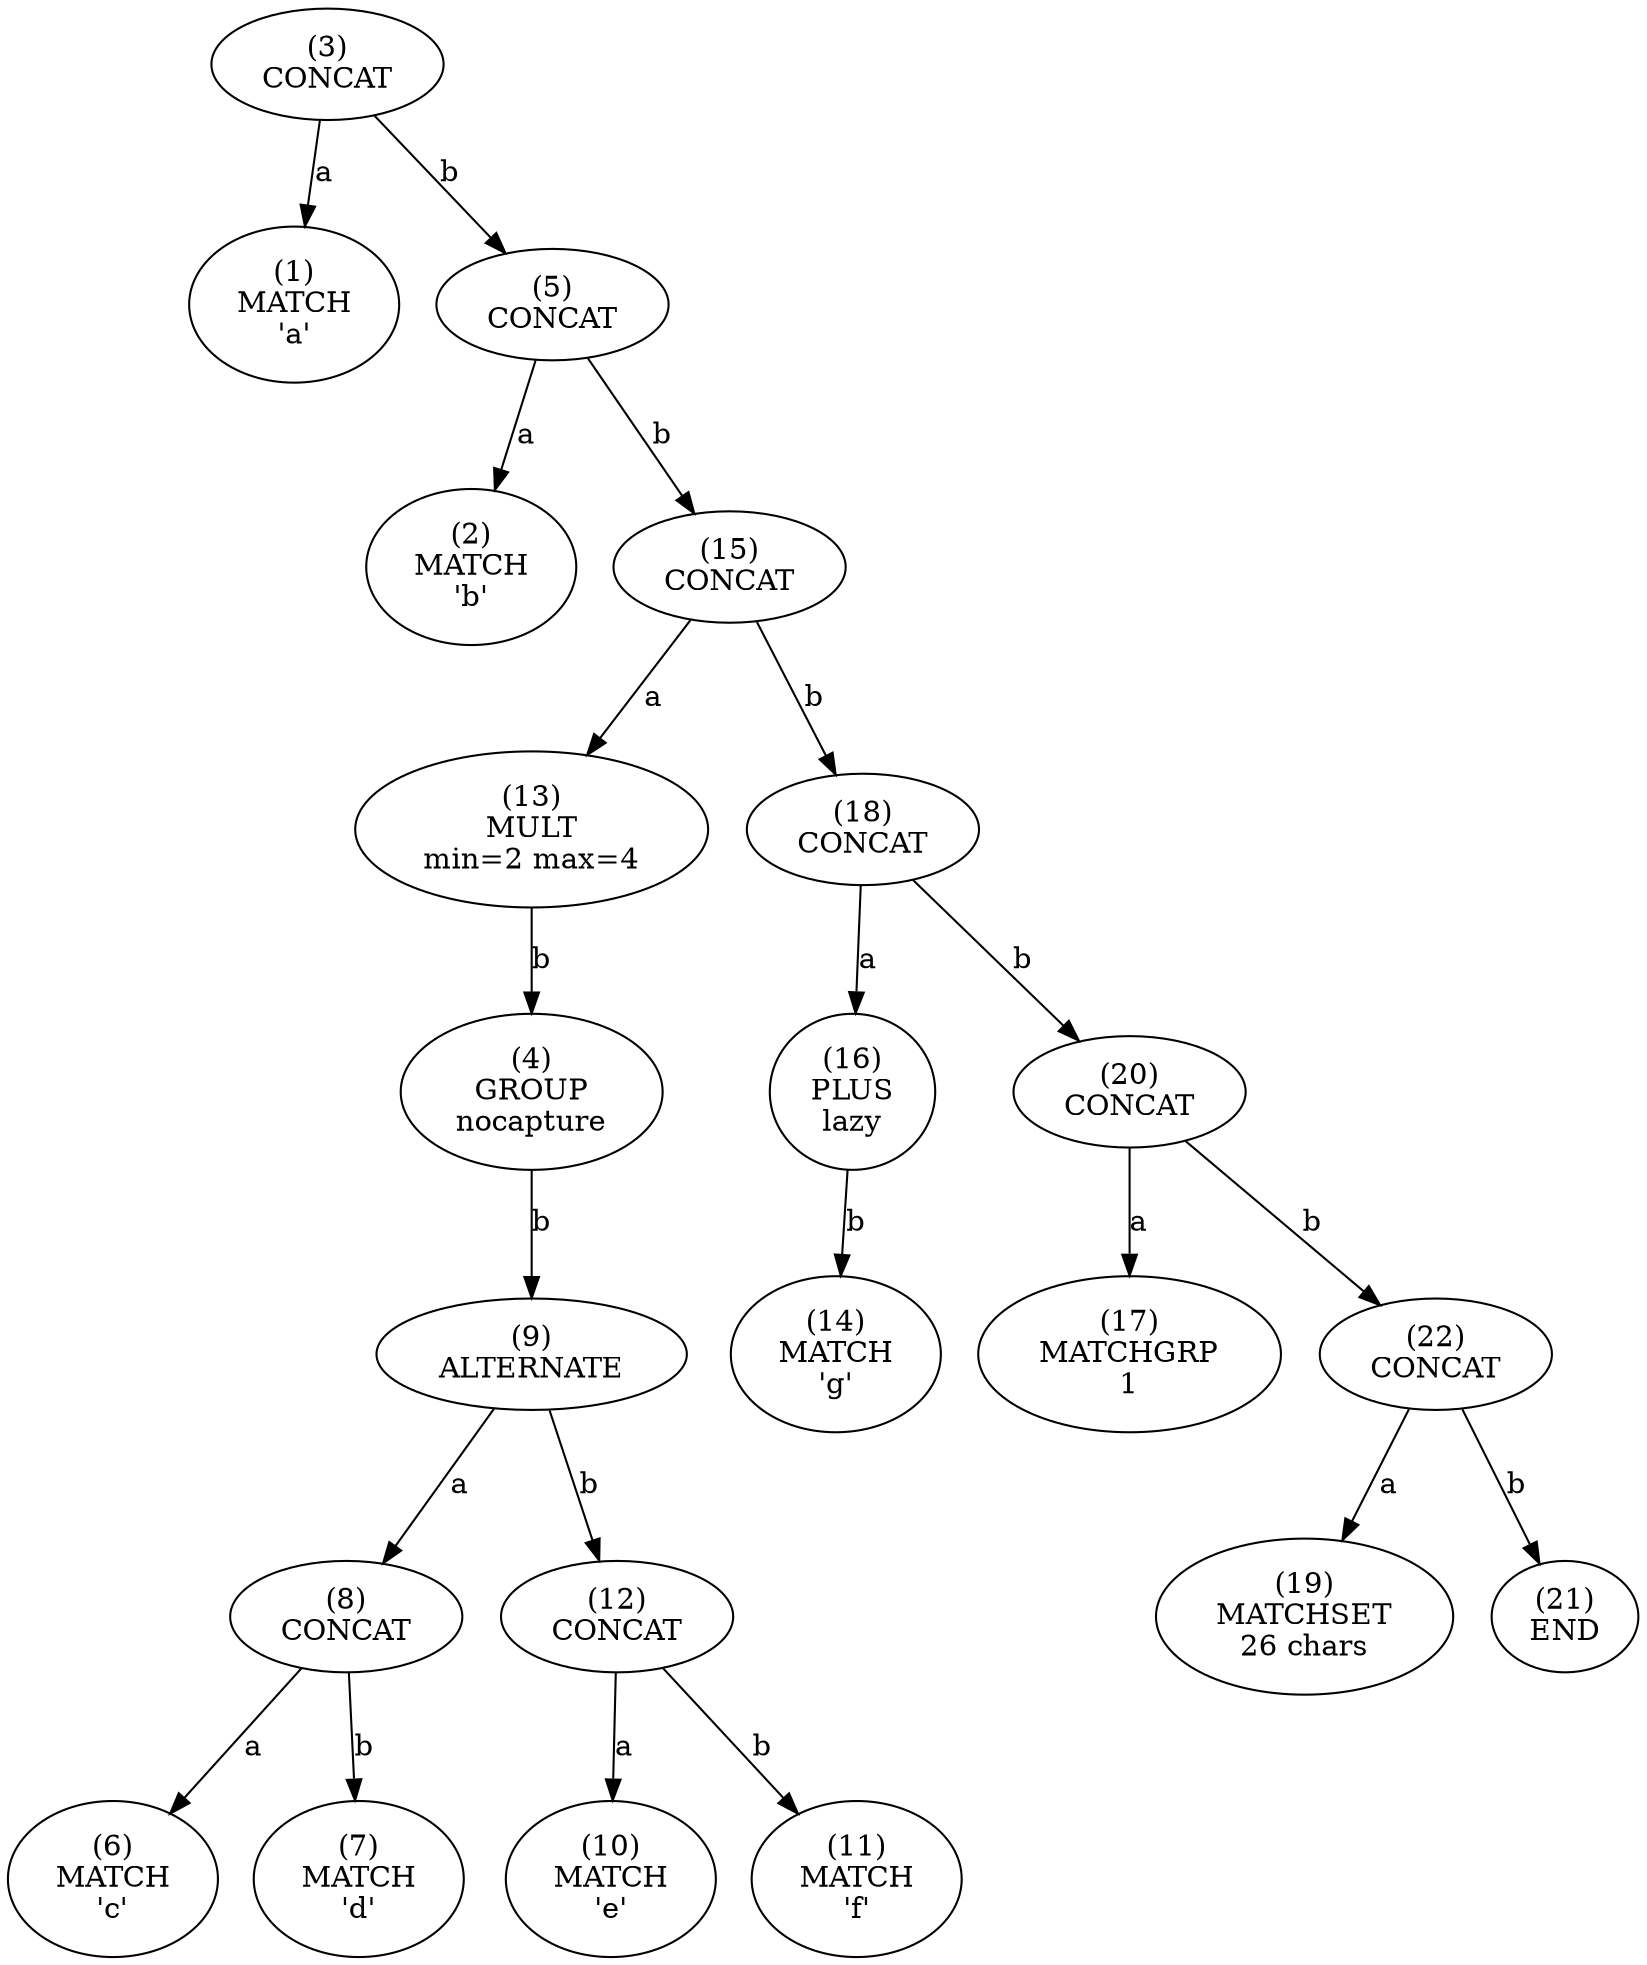 digraph tree {
    n0x4a8f170 [label="(3)
CONCAT
"];
    n0x4a8f170 -> n0x4a8f090 [label="a"];
    n0x4a8f090 [label="(1)
MATCH
'a'"];
    n0x4a8f170 -> n0x4a8f250 [label="b"];
    n0x4a8f250 [label="(5)
CONCAT
"];
    n0x4a8f250 -> n0x4a8f100 [label="a"];
    n0x4a8f100 [label="(2)
MATCH
'b'"];
    n0x4a8f250 -> n0x4a8f6b0 [label="b"];
    n0x4a8f6b0 [label="(15)
CONCAT
"];
    n0x4a8f6b0 -> n0x4a8f5d0 [label="a"];
    n0x4a8f5d0 [label="(13)
MULT
min=2 max=4"];
    n0x4a8f5d0 -> n0x4a8f1e0 [label="b"];
    n0x4a8f1e0 [label="(4)
GROUP
nocapture"];
    n0x4a8f1e0 -> n0x4a8f410 [label="b"];
    n0x4a8f410 [label="(9)
ALTERNATE
"];
    n0x4a8f410 -> n0x4a8f3a0 [label="a"];
    n0x4a8f3a0 [label="(8)
CONCAT
"];
    n0x4a8f3a0 -> n0x4a8f2c0 [label="a"];
    n0x4a8f2c0 [label="(6)
MATCH
'c'"];
    n0x4a8f3a0 -> n0x4a8f330 [label="b"];
    n0x4a8f330 [label="(7)
MATCH
'd'"];
    n0x4a8f410 -> n0x4a8f560 [label="b"];
    n0x4a8f560 [label="(12)
CONCAT
"];
    n0x4a8f560 -> n0x4a8f480 [label="a"];
    n0x4a8f480 [label="(10)
MATCH
'e'"];
    n0x4a8f560 -> n0x4a8f4f0 [label="b"];
    n0x4a8f4f0 [label="(11)
MATCH
'f'"];
    n0x4a8f6b0 -> n0x4a8f800 [label="b"];
    n0x4a8f800 [label="(18)
CONCAT
"];
    n0x4a8f800 -> n0x4a8f720 [label="a"];
    n0x4a8f720 [label="(16)
PLUS
lazy"];
    n0x4a8f720 -> n0x4a8f640 [label="b"];
    n0x4a8f640 [label="(14)
MATCH
'g'"];
    n0x4a8f800 -> n0x4a8f8e0 [label="b"];
    n0x4a8f8e0 [label="(20)
CONCAT
"];
    n0x4a8f8e0 -> n0x4a8f790 [label="a"];
    n0x4a8f790 [label="(17)
MATCHGRP
1"];
    n0x4a8f8e0 -> n0x4a8fa10 [label="b"];
    n0x4a8fa10 [label="(22)
CONCAT
"];
    n0x4a8fa10 -> n0x4a8f870 [label="a"];
    n0x4a8f870 [label="(19)
MATCHSET
26 chars"];
    n0x4a8fa10 -> n0x4a8f9a0 [label="b"];
    n0x4a8f9a0 [label="(21)
END
"];
}
